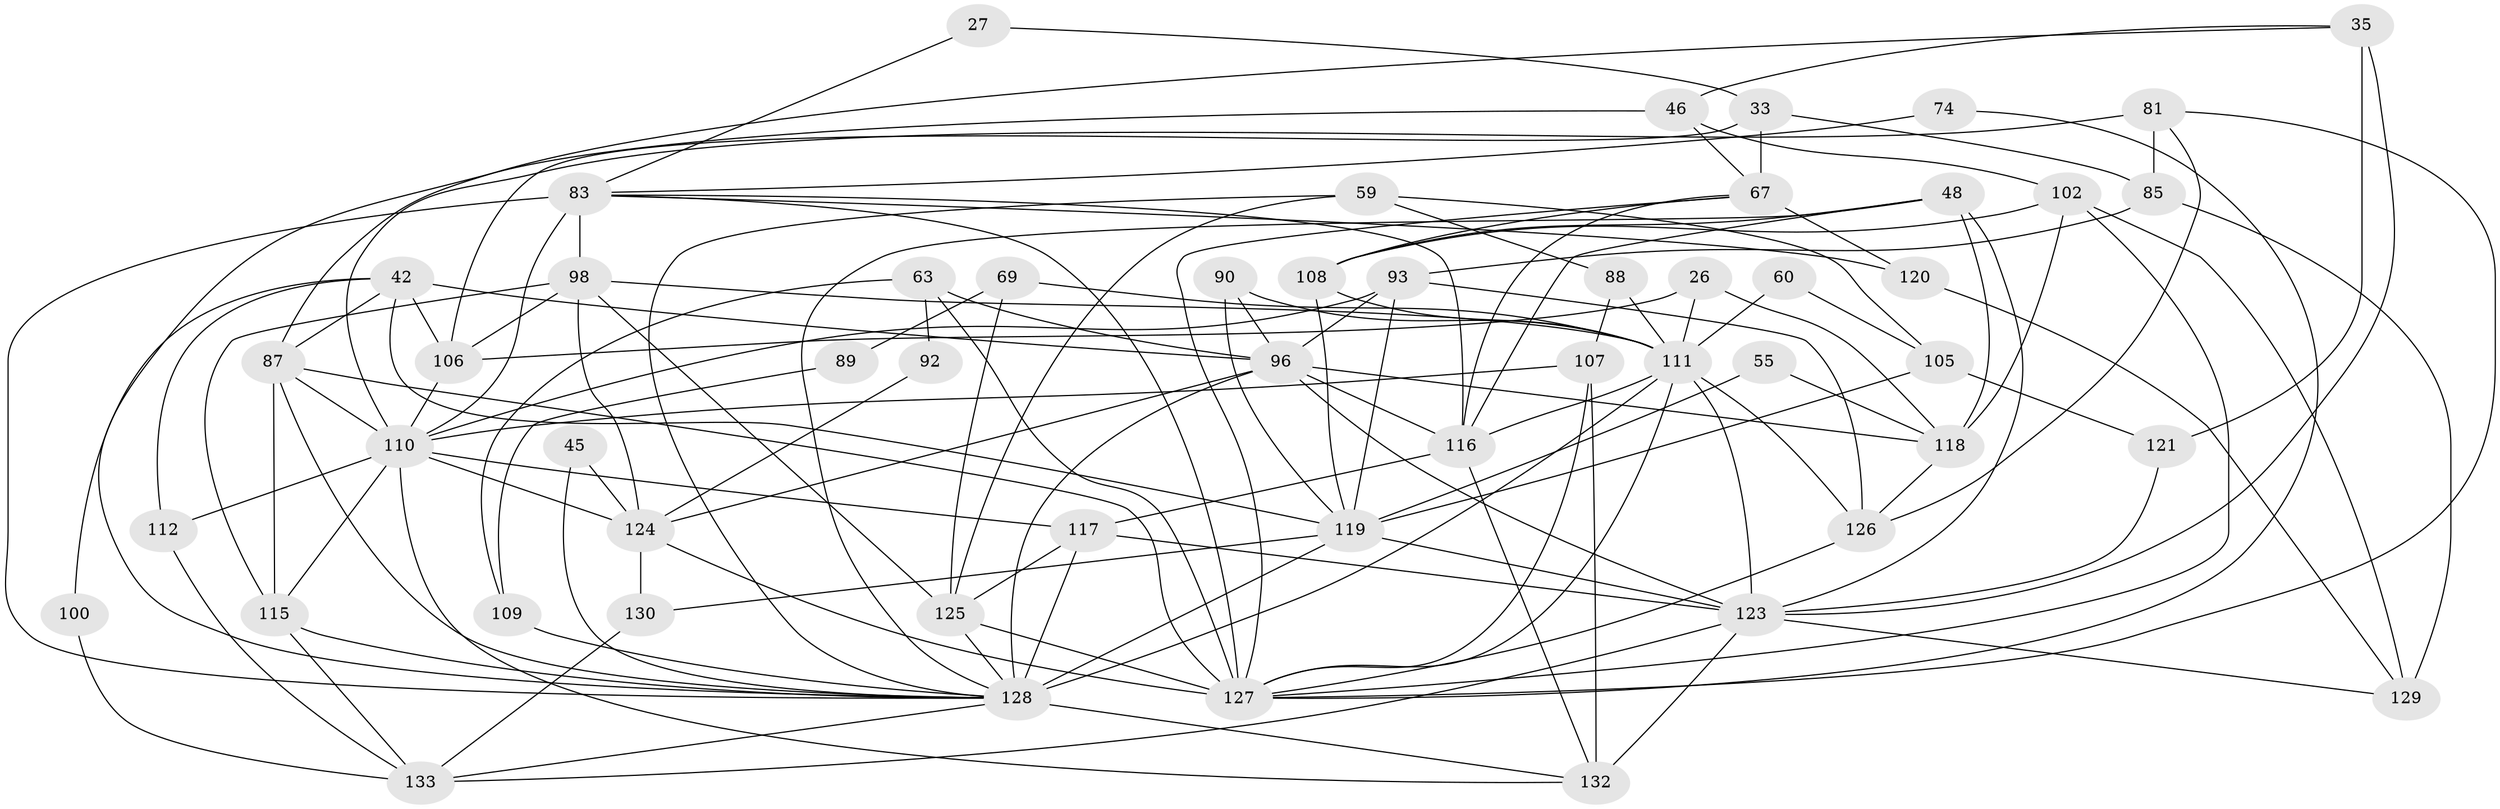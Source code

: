 // original degree distribution, {9: 0.007518796992481203, 5: 0.18796992481203006, 3: 0.24812030075187969, 4: 0.2781954887218045, 6: 0.06766917293233082, 7: 0.05263157894736842, 2: 0.15037593984962405, 8: 0.007518796992481203}
// Generated by graph-tools (version 1.1) at 2025/54/03/04/25 21:54:13]
// undirected, 53 vertices, 135 edges
graph export_dot {
graph [start="1"]
  node [color=gray90,style=filled];
  26;
  27;
  33 [super="+4"];
  35;
  42 [super="+39"];
  45;
  46 [super="+13"];
  48 [super="+11"];
  55;
  59;
  60;
  63;
  67 [super="+7"];
  69;
  74;
  81 [super="+36"];
  83 [super="+68+76"];
  85;
  87 [super="+29"];
  88 [super="+34"];
  89;
  90;
  92;
  93 [super="+65"];
  96 [super="+91"];
  98 [super="+37+62"];
  100;
  102 [super="+6"];
  105 [super="+78"];
  106;
  107;
  108 [super="+23+52"];
  109;
  110 [super="+103+47"];
  111 [super="+84+2"];
  112;
  115 [super="+54+97"];
  116 [super="+51+53+57+94"];
  117 [super="+14+80"];
  118;
  119 [super="+28+77"];
  120 [super="+61"];
  121 [super="+70"];
  123 [super="+25+44+122+101"];
  124 [super="+49+86"];
  125 [super="+32"];
  126 [super="+71"];
  127 [super="+21+95"];
  128 [super="+18+79+114"];
  129 [super="+82"];
  130;
  132 [super="+43+104+131"];
  133 [super="+20+113"];
  26 -- 106;
  26 -- 111;
  26 -- 118;
  27 -- 33;
  27 -- 83;
  33 -- 106;
  33 -- 85 [weight=2];
  33 -- 67 [weight=3];
  35 -- 87;
  35 -- 121 [weight=2];
  35 -- 46;
  35 -- 123;
  42 -- 112;
  42 -- 100;
  42 -- 119 [weight=2];
  42 -- 96;
  42 -- 106;
  42 -- 87;
  45 -- 124;
  45 -- 128;
  46 -- 67;
  46 -- 128;
  46 -- 102;
  48 -- 118 [weight=2];
  48 -- 116;
  48 -- 108;
  48 -- 123;
  48 -- 128;
  55 -- 118;
  55 -- 119;
  59 -- 88;
  59 -- 105;
  59 -- 128;
  59 -- 125;
  60 -- 105;
  60 -- 111;
  63 -- 96;
  63 -- 109;
  63 -- 92;
  63 -- 127;
  67 -- 120 [weight=2];
  67 -- 108;
  67 -- 116;
  67 -- 127;
  69 -- 89;
  69 -- 125;
  69 -- 111;
  74 -- 83;
  74 -- 127;
  81 -- 126;
  81 -- 110 [weight=2];
  81 -- 85;
  81 -- 127;
  83 -- 98;
  83 -- 110 [weight=3];
  83 -- 128;
  83 -- 116 [weight=2];
  83 -- 120;
  83 -- 127;
  85 -- 129 [weight=2];
  85 -- 93;
  87 -- 127;
  87 -- 110 [weight=3];
  87 -- 128;
  87 -- 115;
  88 -- 107;
  88 -- 111 [weight=2];
  89 -- 109;
  90 -- 111;
  90 -- 119;
  90 -- 96;
  92 -- 124;
  93 -- 126;
  93 -- 96;
  93 -- 110;
  93 -- 119;
  96 -- 123 [weight=2];
  96 -- 128 [weight=3];
  96 -- 118;
  96 -- 124;
  96 -- 116 [weight=2];
  98 -- 106;
  98 -- 115 [weight=2];
  98 -- 124;
  98 -- 125;
  98 -- 111 [weight=2];
  100 -- 133;
  102 -- 127;
  102 -- 129;
  102 -- 118;
  102 -- 108;
  105 -- 121 [weight=2];
  105 -- 119;
  106 -- 110;
  107 -- 132 [weight=2];
  107 -- 110;
  107 -- 127;
  108 -- 111;
  108 -- 119;
  109 -- 128 [weight=2];
  110 -- 112;
  110 -- 124 [weight=3];
  110 -- 117 [weight=2];
  110 -- 132 [weight=2];
  110 -- 115;
  111 -- 123 [weight=4];
  111 -- 128 [weight=2];
  111 -- 116;
  111 -- 126 [weight=2];
  111 -- 127;
  112 -- 133;
  115 -- 133 [weight=2];
  115 -- 128 [weight=2];
  116 -- 117;
  116 -- 132 [weight=2];
  117 -- 125 [weight=2];
  117 -- 123;
  117 -- 128;
  118 -- 126;
  119 -- 123 [weight=2];
  119 -- 130;
  119 -- 128 [weight=4];
  120 -- 129;
  121 -- 123;
  123 -- 133 [weight=2];
  123 -- 129;
  123 -- 132 [weight=2];
  124 -- 130;
  124 -- 127 [weight=2];
  125 -- 127 [weight=3];
  125 -- 128;
  126 -- 127;
  128 -- 133;
  128 -- 132 [weight=3];
  130 -- 133;
}
